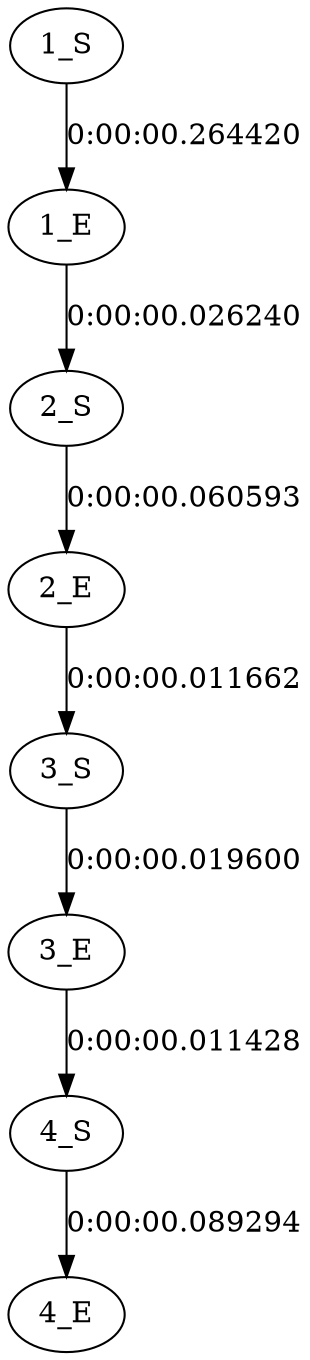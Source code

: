  # 1 R: 483 usecs 
Digraph {
	ae10fbb8536eb4c1fa2938d04d4e466aa [label="1_S"]
	ae10fbb8536eb4c1fa2938d04d4e466aa_E [label="1_E"]
	a9889cc223cb54c0192f749a0151b5d57 [label="2_S"]
	a9889cc223cb54c0192f749a0151b5d57_E [label="2_E"]
	ad09455c56efc4225b311fd9d6225e355 [label="3_S"]
	ad09455c56efc4225b311fd9d6225e355_E [label="3_E"]
	ad8eaf330c3f148a1859ec2ac637be38b [label="4_S"]
	ad8eaf330c3f148a1859ec2ac637be38b_E [label="4_E"]
	ae10fbb8536eb4c1fa2938d04d4e466aa -> ae10fbb8536eb4c1fa2938d04d4e466aa_E [label="0:00:00.264420"]
	ae10fbb8536eb4c1fa2938d04d4e466aa_E -> a9889cc223cb54c0192f749a0151b5d57 [label="0:00:00.026240"]
	a9889cc223cb54c0192f749a0151b5d57 -> a9889cc223cb54c0192f749a0151b5d57_E [label="0:00:00.060593"]
	a9889cc223cb54c0192f749a0151b5d57_E -> ad09455c56efc4225b311fd9d6225e355 [label="0:00:00.011662"]
	ad09455c56efc4225b311fd9d6225e355 -> ad09455c56efc4225b311fd9d6225e355_E [label="0:00:00.019600"]
	ad09455c56efc4225b311fd9d6225e355_E -> ad8eaf330c3f148a1859ec2ac637be38b [label="0:00:00.011428"]
	ad8eaf330c3f148a1859ec2ac637be38b -> ad8eaf330c3f148a1859ec2ac637be38b_E [label="0:00:00.089294"]
}
